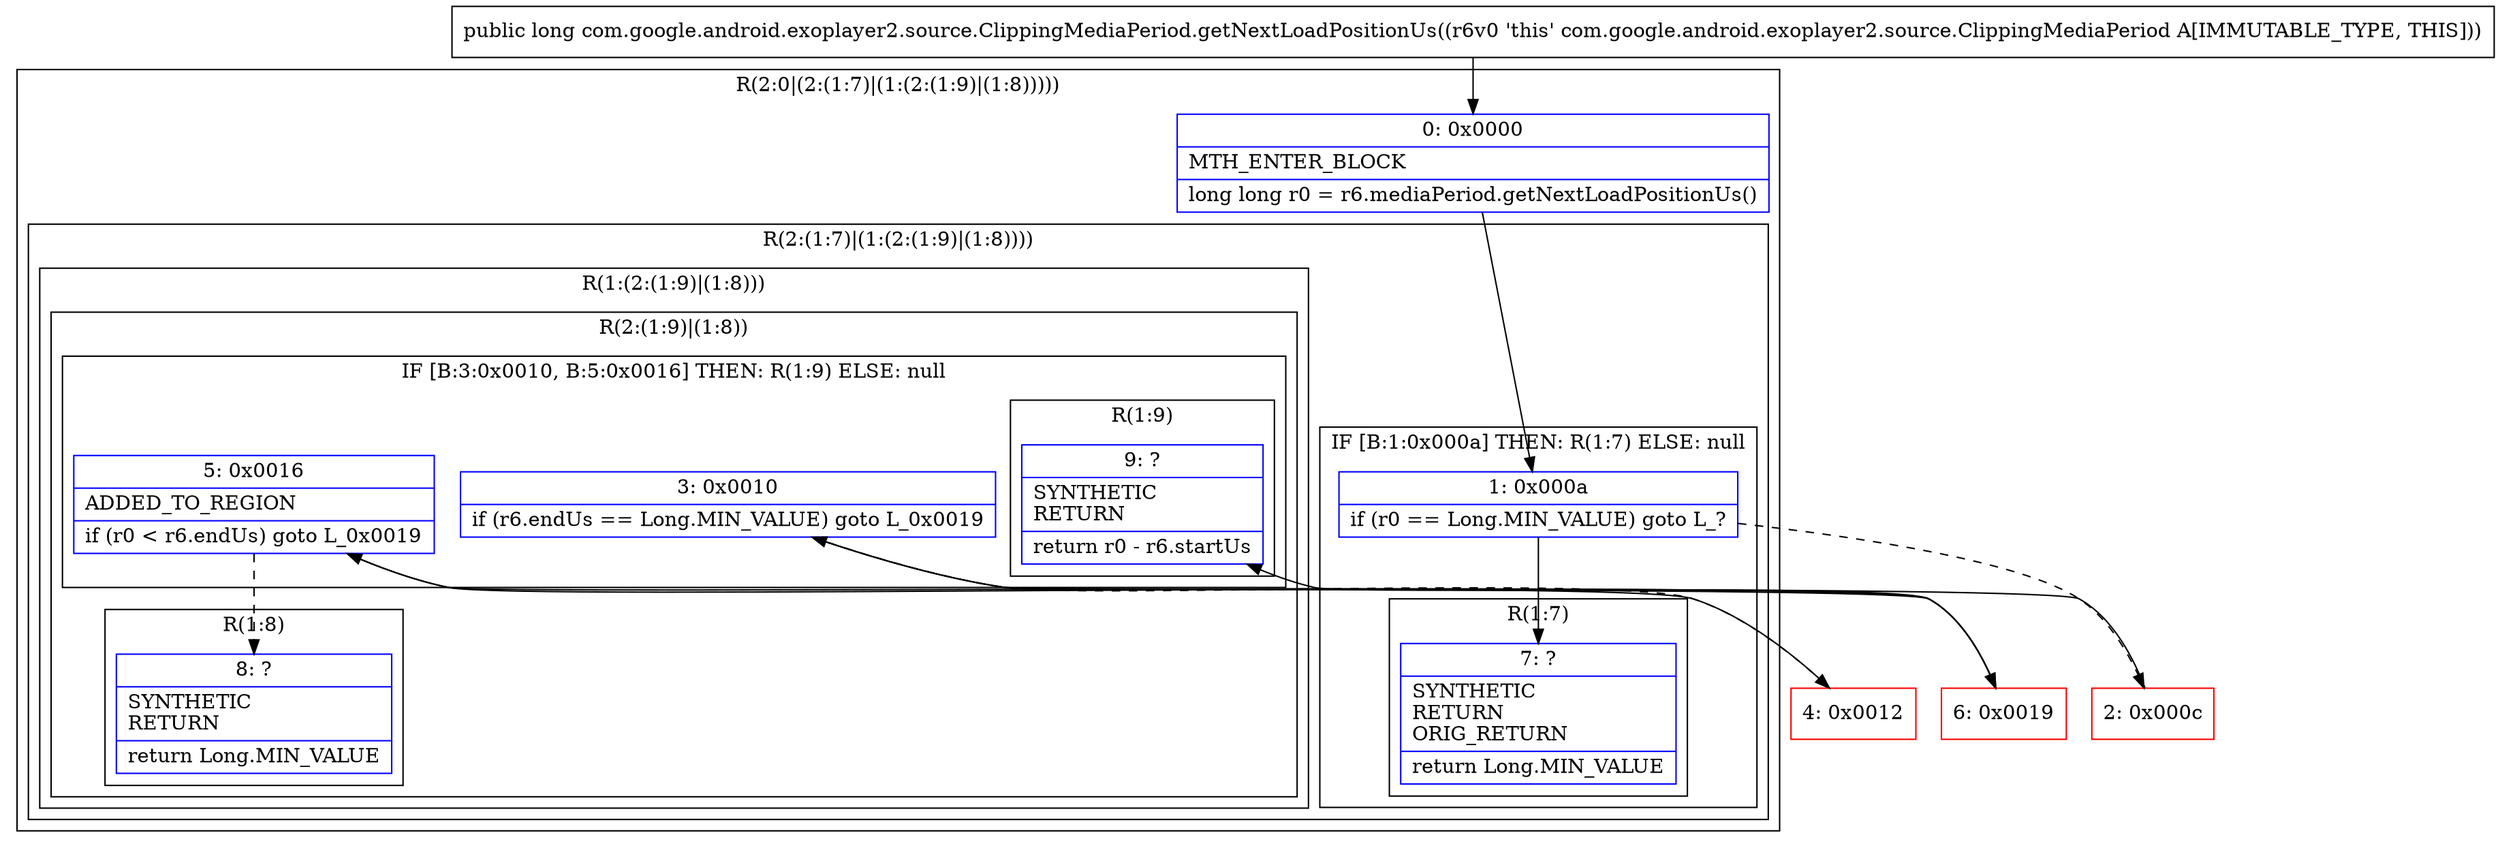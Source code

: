 digraph "CFG forcom.google.android.exoplayer2.source.ClippingMediaPeriod.getNextLoadPositionUs()J" {
subgraph cluster_Region_1516589958 {
label = "R(2:0|(2:(1:7)|(1:(2:(1:9)|(1:8)))))";
node [shape=record,color=blue];
Node_0 [shape=record,label="{0\:\ 0x0000|MTH_ENTER_BLOCK\l|long long r0 = r6.mediaPeriod.getNextLoadPositionUs()\l}"];
subgraph cluster_Region_965929345 {
label = "R(2:(1:7)|(1:(2:(1:9)|(1:8))))";
node [shape=record,color=blue];
subgraph cluster_IfRegion_1600949669 {
label = "IF [B:1:0x000a] THEN: R(1:7) ELSE: null";
node [shape=record,color=blue];
Node_1 [shape=record,label="{1\:\ 0x000a|if (r0 == Long.MIN_VALUE) goto L_?\l}"];
subgraph cluster_Region_1190213515 {
label = "R(1:7)";
node [shape=record,color=blue];
Node_7 [shape=record,label="{7\:\ ?|SYNTHETIC\lRETURN\lORIG_RETURN\l|return Long.MIN_VALUE\l}"];
}
}
subgraph cluster_Region_1107561344 {
label = "R(1:(2:(1:9)|(1:8)))";
node [shape=record,color=blue];
subgraph cluster_Region_1054329473 {
label = "R(2:(1:9)|(1:8))";
node [shape=record,color=blue];
subgraph cluster_IfRegion_469532210 {
label = "IF [B:3:0x0010, B:5:0x0016] THEN: R(1:9) ELSE: null";
node [shape=record,color=blue];
Node_3 [shape=record,label="{3\:\ 0x0010|if (r6.endUs == Long.MIN_VALUE) goto L_0x0019\l}"];
Node_5 [shape=record,label="{5\:\ 0x0016|ADDED_TO_REGION\l|if (r0 \< r6.endUs) goto L_0x0019\l}"];
subgraph cluster_Region_1592640241 {
label = "R(1:9)";
node [shape=record,color=blue];
Node_9 [shape=record,label="{9\:\ ?|SYNTHETIC\lRETURN\l|return r0 \- r6.startUs\l}"];
}
}
subgraph cluster_Region_271049275 {
label = "R(1:8)";
node [shape=record,color=blue];
Node_8 [shape=record,label="{8\:\ ?|SYNTHETIC\lRETURN\l|return Long.MIN_VALUE\l}"];
}
}
}
}
}
Node_2 [shape=record,color=red,label="{2\:\ 0x000c}"];
Node_4 [shape=record,color=red,label="{4\:\ 0x0012}"];
Node_6 [shape=record,color=red,label="{6\:\ 0x0019}"];
MethodNode[shape=record,label="{public long com.google.android.exoplayer2.source.ClippingMediaPeriod.getNextLoadPositionUs((r6v0 'this' com.google.android.exoplayer2.source.ClippingMediaPeriod A[IMMUTABLE_TYPE, THIS])) }"];
MethodNode -> Node_0;
Node_0 -> Node_1;
Node_1 -> Node_2[style=dashed];
Node_1 -> Node_7;
Node_3 -> Node_4[style=dashed];
Node_3 -> Node_6;
Node_5 -> Node_6;
Node_5 -> Node_8[style=dashed];
Node_2 -> Node_3;
Node_4 -> Node_5;
Node_6 -> Node_9;
}

